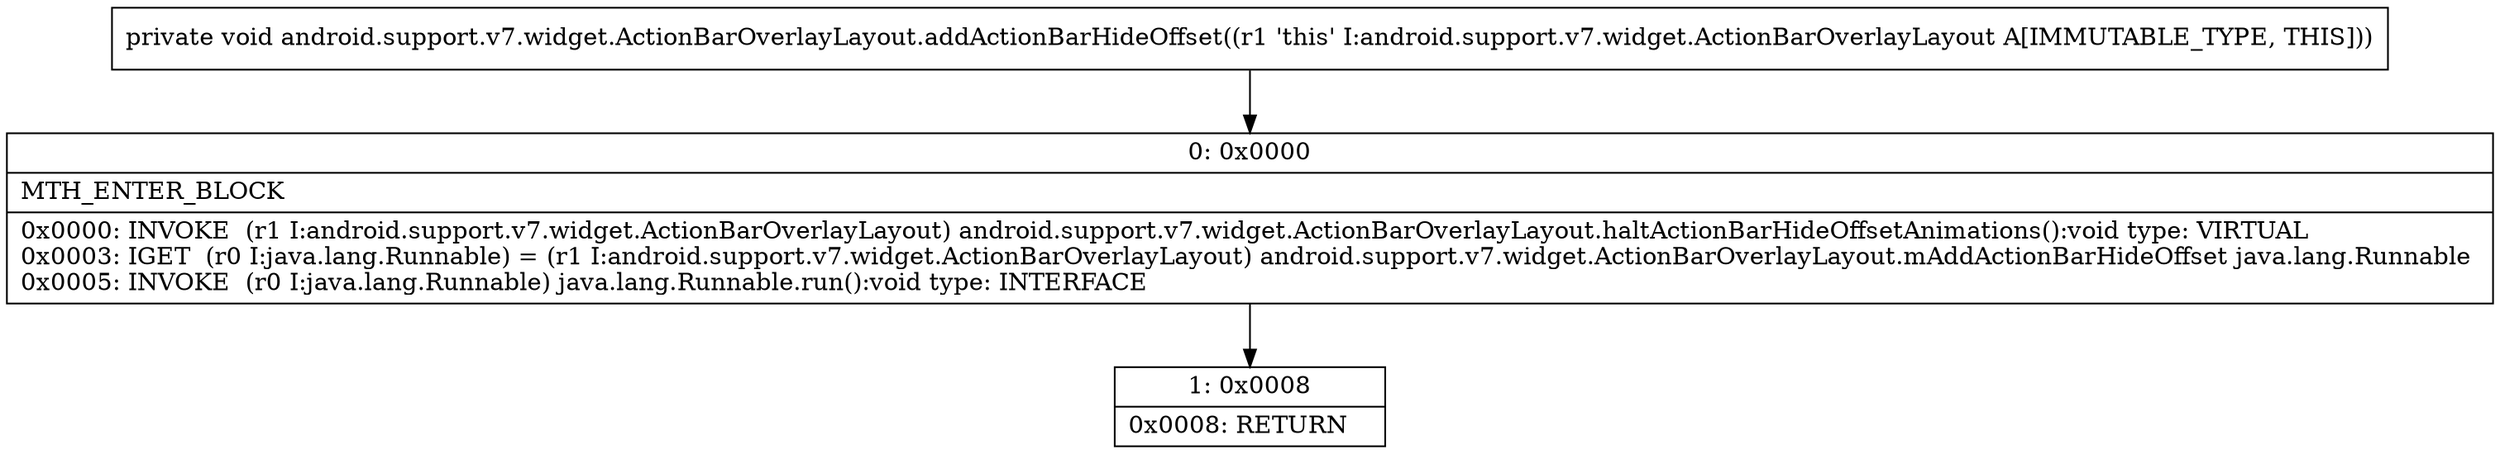 digraph "CFG forandroid.support.v7.widget.ActionBarOverlayLayout.addActionBarHideOffset()V" {
Node_0 [shape=record,label="{0\:\ 0x0000|MTH_ENTER_BLOCK\l|0x0000: INVOKE  (r1 I:android.support.v7.widget.ActionBarOverlayLayout) android.support.v7.widget.ActionBarOverlayLayout.haltActionBarHideOffsetAnimations():void type: VIRTUAL \l0x0003: IGET  (r0 I:java.lang.Runnable) = (r1 I:android.support.v7.widget.ActionBarOverlayLayout) android.support.v7.widget.ActionBarOverlayLayout.mAddActionBarHideOffset java.lang.Runnable \l0x0005: INVOKE  (r0 I:java.lang.Runnable) java.lang.Runnable.run():void type: INTERFACE \l}"];
Node_1 [shape=record,label="{1\:\ 0x0008|0x0008: RETURN   \l}"];
MethodNode[shape=record,label="{private void android.support.v7.widget.ActionBarOverlayLayout.addActionBarHideOffset((r1 'this' I:android.support.v7.widget.ActionBarOverlayLayout A[IMMUTABLE_TYPE, THIS])) }"];
MethodNode -> Node_0;
Node_0 -> Node_1;
}

